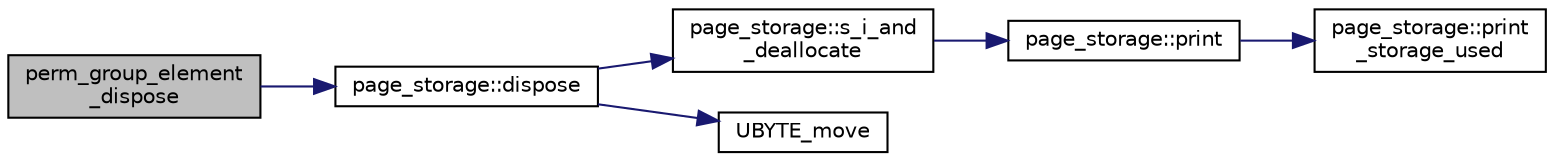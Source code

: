 digraph "perm_group_element_dispose"
{
  edge [fontname="Helvetica",fontsize="10",labelfontname="Helvetica",labelfontsize="10"];
  node [fontname="Helvetica",fontsize="10",shape=record];
  rankdir="LR";
  Node47 [label="perm_group_element\l_dispose",height=0.2,width=0.4,color="black", fillcolor="grey75", style="filled", fontcolor="black"];
  Node47 -> Node48 [color="midnightblue",fontsize="10",style="solid",fontname="Helvetica"];
  Node48 [label="page_storage::dispose",height=0.2,width=0.4,color="black", fillcolor="white", style="filled",URL="$dc/d72/classpage__storage.html#a10a87bab5f2aac2f4ddf3ebe84cf897a"];
  Node48 -> Node49 [color="midnightblue",fontsize="10",style="solid",fontname="Helvetica"];
  Node49 [label="page_storage::s_i_and\l_deallocate",height=0.2,width=0.4,color="black", fillcolor="white", style="filled",URL="$dc/d72/classpage__storage.html#afbc8bf4d074acbe4bcc76ddad78793d8"];
  Node49 -> Node50 [color="midnightblue",fontsize="10",style="solid",fontname="Helvetica"];
  Node50 [label="page_storage::print",height=0.2,width=0.4,color="black", fillcolor="white", style="filled",URL="$dc/d72/classpage__storage.html#a61e349f7431f6e16328bcfbc7e1d5633"];
  Node50 -> Node51 [color="midnightblue",fontsize="10",style="solid",fontname="Helvetica"];
  Node51 [label="page_storage::print\l_storage_used",height=0.2,width=0.4,color="black", fillcolor="white", style="filled",URL="$dc/d72/classpage__storage.html#a719dd1f54fd300fbc94ca2b750ed4508"];
  Node48 -> Node52 [color="midnightblue",fontsize="10",style="solid",fontname="Helvetica"];
  Node52 [label="UBYTE_move",height=0.2,width=0.4,color="black", fillcolor="white", style="filled",URL="$d9/d60/discreta_8h.html#ae0491e6776a8371ca5387826b752780b"];
}

